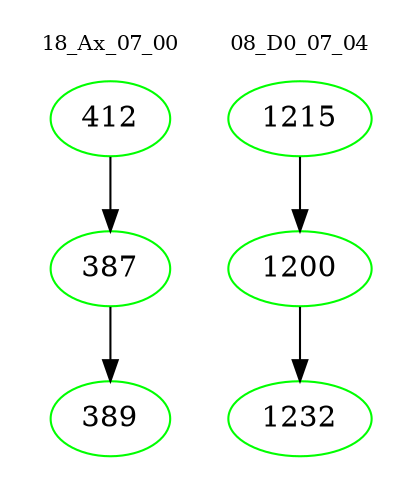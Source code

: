 digraph{
subgraph cluster_0 {
color = white
label = "18_Ax_07_00";
fontsize=10;
T0_412 [label="412", color="green"]
T0_412 -> T0_387 [color="black"]
T0_387 [label="387", color="green"]
T0_387 -> T0_389 [color="black"]
T0_389 [label="389", color="green"]
}
subgraph cluster_1 {
color = white
label = "08_D0_07_04";
fontsize=10;
T1_1215 [label="1215", color="green"]
T1_1215 -> T1_1200 [color="black"]
T1_1200 [label="1200", color="green"]
T1_1200 -> T1_1232 [color="black"]
T1_1232 [label="1232", color="green"]
}
}
